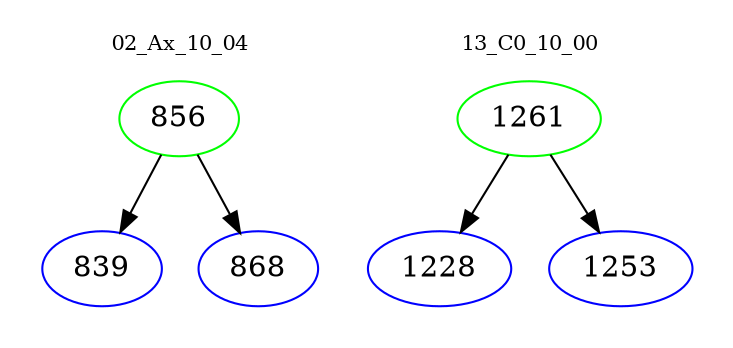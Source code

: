 digraph{
subgraph cluster_0 {
color = white
label = "02_Ax_10_04";
fontsize=10;
T0_856 [label="856", color="green"]
T0_856 -> T0_839 [color="black"]
T0_839 [label="839", color="blue"]
T0_856 -> T0_868 [color="black"]
T0_868 [label="868", color="blue"]
}
subgraph cluster_1 {
color = white
label = "13_C0_10_00";
fontsize=10;
T1_1261 [label="1261", color="green"]
T1_1261 -> T1_1228 [color="black"]
T1_1228 [label="1228", color="blue"]
T1_1261 -> T1_1253 [color="black"]
T1_1253 [label="1253", color="blue"]
}
}
